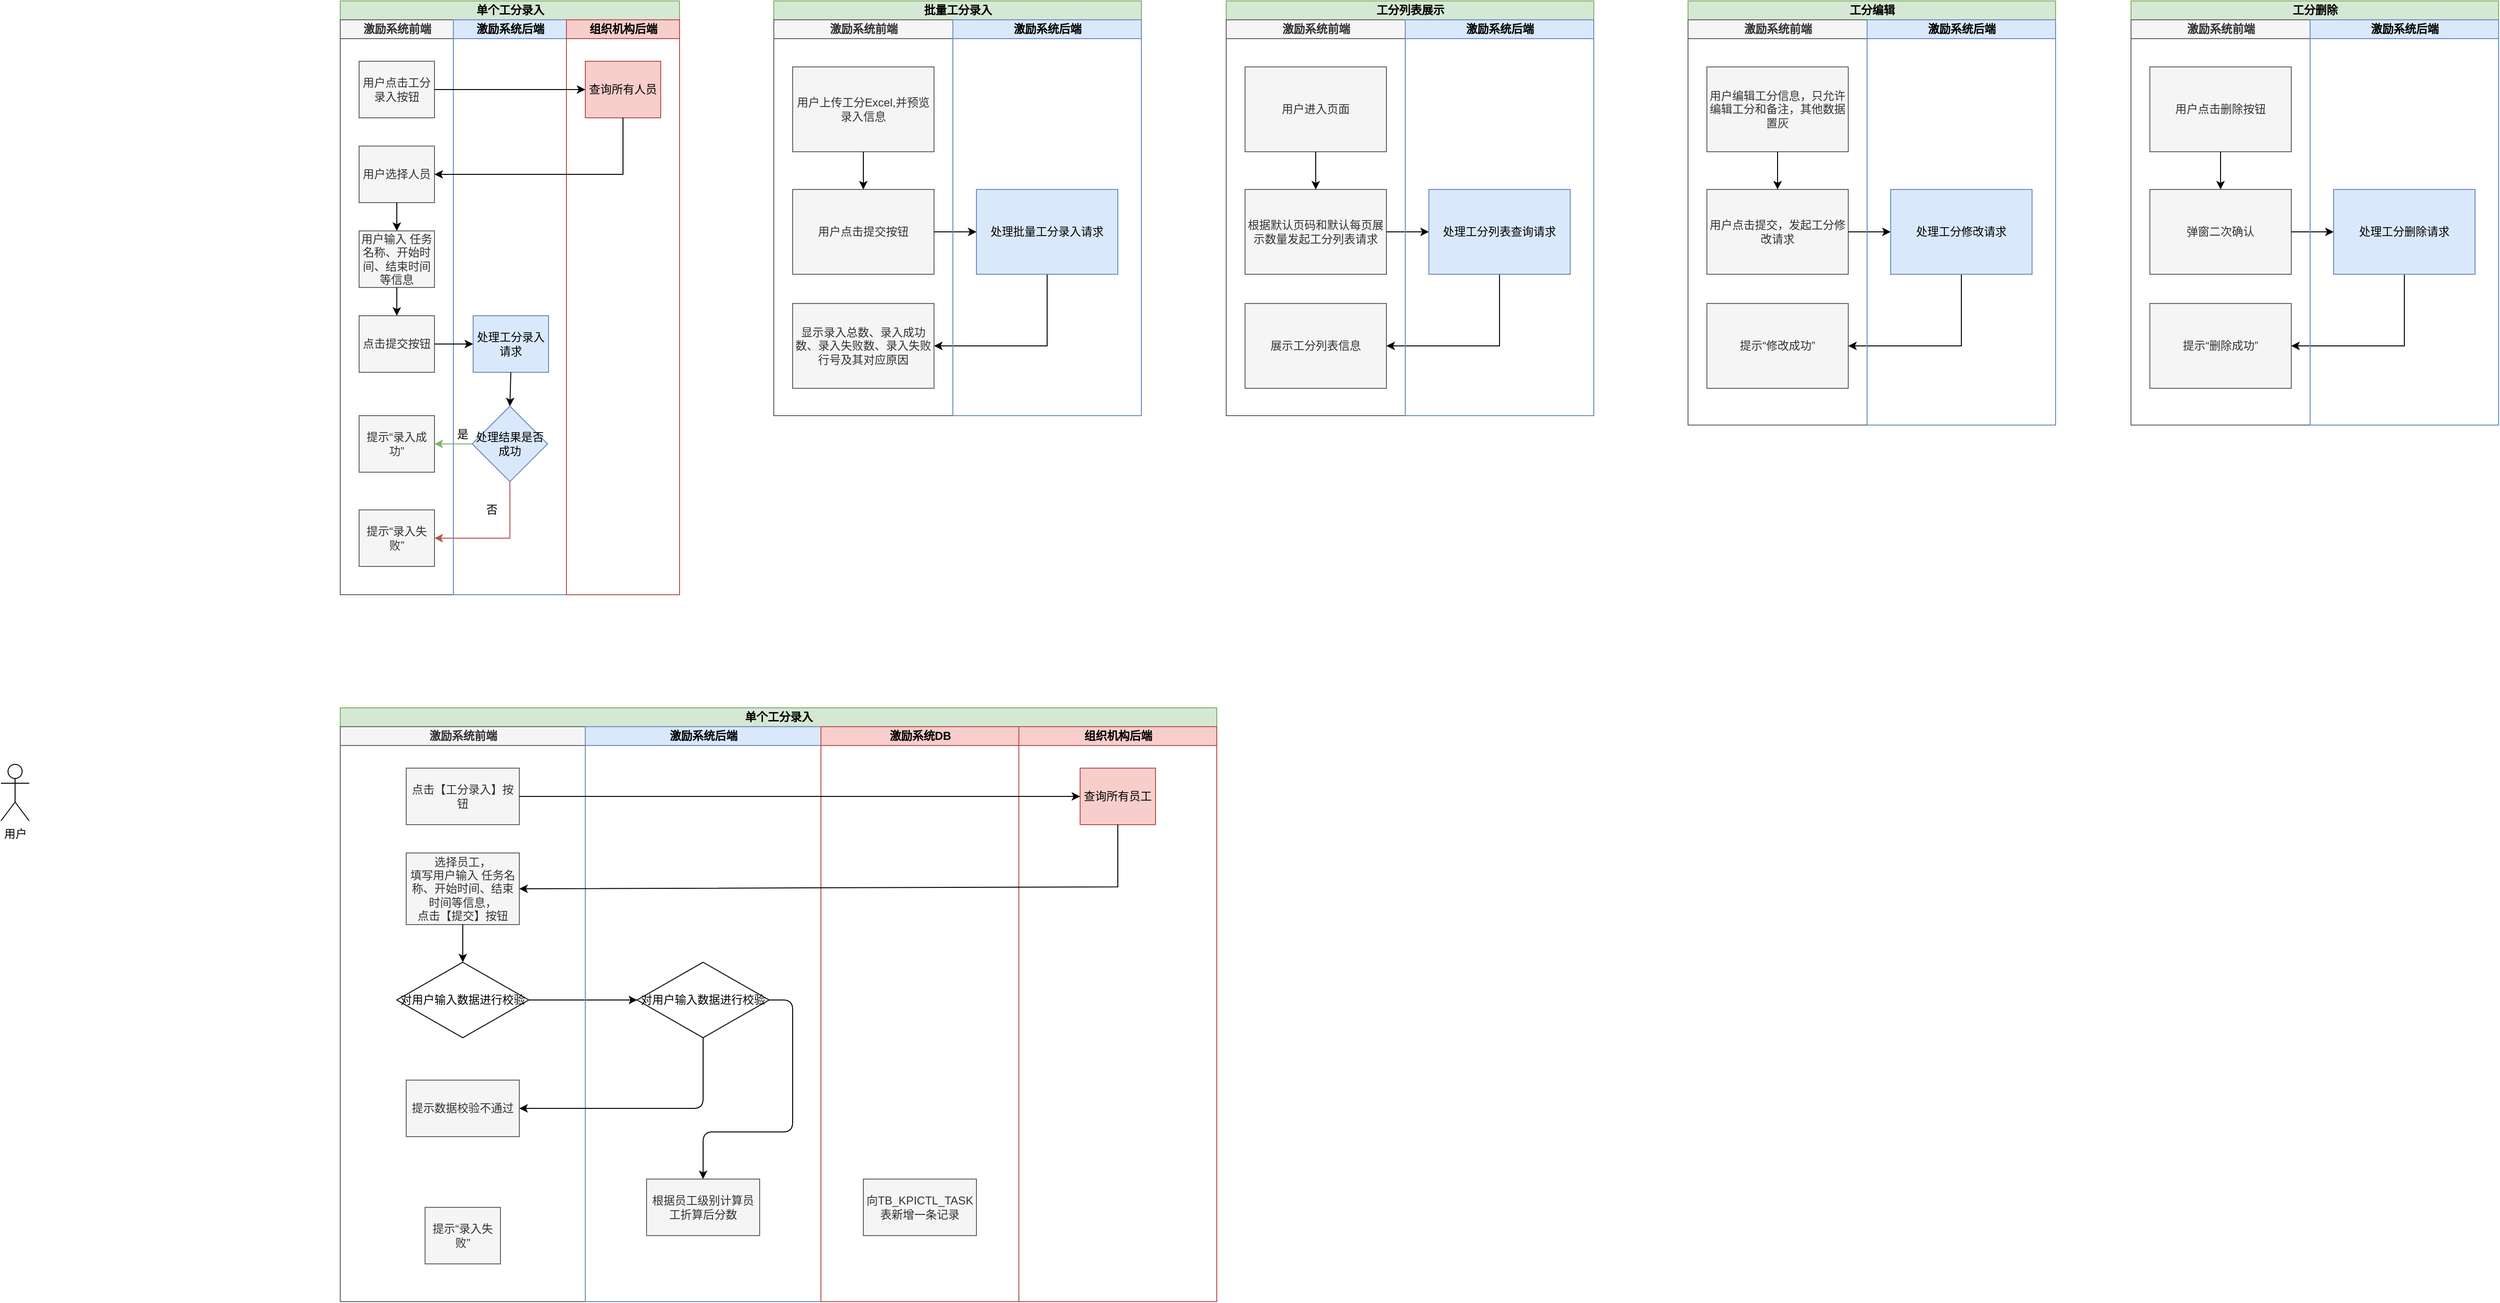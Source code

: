 <mxfile version="14.4.2" type="github">
  <diagram id="prtHgNgQTEPvFCAcTncT" name="Page-1">
    <mxGraphModel dx="2249" dy="1965" grid="1" gridSize="10" guides="1" tooltips="1" connect="1" arrows="1" fold="1" page="1" pageScale="1" pageWidth="827" pageHeight="1169" math="0" shadow="0">
      <root>
        <mxCell id="0" />
        <mxCell id="1" parent="0" />
        <mxCell id="nZk0RS3VTi37WjkvXvWl-15" value="单个工分录入" style="swimlane;html=1;childLayout=stackLayout;resizeParent=1;resizeParentMax=0;startSize=20;fillColor=#d5e8d4;strokeColor=#82b366;" parent="1" vertex="1">
          <mxGeometry x="220" y="-560" width="360" height="630" as="geometry" />
        </mxCell>
        <mxCell id="nZk0RS3VTi37WjkvXvWl-16" value="激励系统前端" style="swimlane;html=1;startSize=20;fillColor=#f5f5f5;strokeColor=#666666;fontColor=#333333;" parent="nZk0RS3VTi37WjkvXvWl-15" vertex="1">
          <mxGeometry y="20" width="120" height="610" as="geometry" />
        </mxCell>
        <mxCell id="nZk0RS3VTi37WjkvXvWl-20" value="用户点击工分录入按钮" style="rounded=0;whiteSpace=wrap;html=1;fontFamily=Helvetica;fontSize=12;fontColor=#333333;align=center;fillColor=#f5f5f5;strokeColor=#666666;" parent="nZk0RS3VTi37WjkvXvWl-16" vertex="1">
          <mxGeometry x="20" y="44" width="80" height="60" as="geometry" />
        </mxCell>
        <mxCell id="nZk0RS3VTi37WjkvXvWl-26" value="用户选择人员" style="rounded=0;whiteSpace=wrap;html=1;fontFamily=Helvetica;fontSize=12;fontColor=#333333;align=center;fillColor=#f5f5f5;strokeColor=#666666;" parent="nZk0RS3VTi37WjkvXvWl-16" vertex="1">
          <mxGeometry x="20" y="134" width="80" height="60" as="geometry" />
        </mxCell>
        <mxCell id="nZk0RS3VTi37WjkvXvWl-27" value="用户输入 任务名称、开始时间、结束时间等信息" style="rounded=0;whiteSpace=wrap;html=1;fontFamily=Helvetica;fontSize=12;fontColor=#333333;align=center;fillColor=#f5f5f5;strokeColor=#666666;" parent="nZk0RS3VTi37WjkvXvWl-16" vertex="1">
          <mxGeometry x="20" y="224" width="80" height="60" as="geometry" />
        </mxCell>
        <mxCell id="nZk0RS3VTi37WjkvXvWl-28" value="" style="endArrow=classic;html=1;entryX=0.5;entryY=0;entryDx=0;entryDy=0;exitX=0.5;exitY=1;exitDx=0;exitDy=0;" parent="nZk0RS3VTi37WjkvXvWl-16" source="nZk0RS3VTi37WjkvXvWl-26" target="nZk0RS3VTi37WjkvXvWl-27" edge="1">
          <mxGeometry width="50" height="50" relative="1" as="geometry">
            <mxPoint x="326" y="184" as="sourcePoint" />
            <mxPoint x="366" y="134" as="targetPoint" />
          </mxGeometry>
        </mxCell>
        <mxCell id="nZk0RS3VTi37WjkvXvWl-30" value="点击提交按钮" style="rounded=0;whiteSpace=wrap;html=1;fontFamily=Helvetica;fontSize=12;fontColor=#333333;align=center;fillColor=#f5f5f5;strokeColor=#666666;" parent="nZk0RS3VTi37WjkvXvWl-16" vertex="1">
          <mxGeometry x="20" y="314" width="80" height="60" as="geometry" />
        </mxCell>
        <mxCell id="nZk0RS3VTi37WjkvXvWl-31" value="" style="endArrow=classic;html=1;entryX=0.5;entryY=0;entryDx=0;entryDy=0;exitX=0.5;exitY=1;exitDx=0;exitDy=0;" parent="nZk0RS3VTi37WjkvXvWl-16" source="nZk0RS3VTi37WjkvXvWl-27" target="nZk0RS3VTi37WjkvXvWl-30" edge="1">
          <mxGeometry width="50" height="50" relative="1" as="geometry">
            <mxPoint x="60" y="290" as="sourcePoint" />
            <mxPoint x="84" y="210" as="targetPoint" />
          </mxGeometry>
        </mxCell>
        <mxCell id="nZk0RS3VTi37WjkvXvWl-43" value="提示“录入成功”" style="rounded=0;whiteSpace=wrap;html=1;fontFamily=Helvetica;fontSize=12;fontColor=#333333;align=center;fillColor=#f5f5f5;strokeColor=#666666;" parent="nZk0RS3VTi37WjkvXvWl-16" vertex="1">
          <mxGeometry x="20" y="420" width="80" height="60" as="geometry" />
        </mxCell>
        <mxCell id="nZk0RS3VTi37WjkvXvWl-44" value="提示“录入失败”" style="rounded=0;whiteSpace=wrap;html=1;fontFamily=Helvetica;fontSize=12;fontColor=#333333;align=center;fillColor=#f5f5f5;strokeColor=#666666;" parent="nZk0RS3VTi37WjkvXvWl-16" vertex="1">
          <mxGeometry x="20" y="520" width="80" height="60" as="geometry" />
        </mxCell>
        <mxCell id="nZk0RS3VTi37WjkvXvWl-17" value="激励系统后端" style="swimlane;html=1;startSize=20;fillColor=#dae8fc;strokeColor=#6c8ebf;" parent="nZk0RS3VTi37WjkvXvWl-15" vertex="1">
          <mxGeometry x="120" y="20" width="120" height="610" as="geometry" />
        </mxCell>
        <mxCell id="nZk0RS3VTi37WjkvXvWl-39" value="处理工分录入请求" style="rounded=0;whiteSpace=wrap;html=1;fontFamily=Helvetica;fontSize=12;align=center;fillColor=#dae8fc;strokeColor=#6c8ebf;" parent="nZk0RS3VTi37WjkvXvWl-17" vertex="1">
          <mxGeometry x="21" y="314" width="80" height="60" as="geometry" />
        </mxCell>
        <mxCell id="nZk0RS3VTi37WjkvXvWl-40" value="处理结果是否成功" style="rhombus;whiteSpace=wrap;html=1;fillColor=#dae8fc;strokeColor=#6c8ebf;" parent="nZk0RS3VTi37WjkvXvWl-17" vertex="1">
          <mxGeometry x="20" y="410" width="80" height="80" as="geometry" />
        </mxCell>
        <mxCell id="nZk0RS3VTi37WjkvXvWl-41" value="" style="endArrow=classic;html=1;exitX=0.5;exitY=1;exitDx=0;exitDy=0;entryX=0.5;entryY=0;entryDx=0;entryDy=0;" parent="nZk0RS3VTi37WjkvXvWl-17" source="nZk0RS3VTi37WjkvXvWl-39" target="nZk0RS3VTi37WjkvXvWl-40" edge="1">
          <mxGeometry width="50" height="50" relative="1" as="geometry">
            <mxPoint x="220" y="310" as="sourcePoint" />
            <mxPoint x="50" y="400" as="targetPoint" />
          </mxGeometry>
        </mxCell>
        <mxCell id="nZk0RS3VTi37WjkvXvWl-47" value="否" style="text;html=1;strokeColor=none;fillColor=none;align=center;verticalAlign=middle;whiteSpace=wrap;rounded=0;" parent="nZk0RS3VTi37WjkvXvWl-17" vertex="1">
          <mxGeometry x="21" y="510" width="40" height="20" as="geometry" />
        </mxCell>
        <mxCell id="nZk0RS3VTi37WjkvXvWl-48" value="是" style="text;html=1;strokeColor=none;fillColor=none;align=center;verticalAlign=middle;whiteSpace=wrap;rounded=0;" parent="nZk0RS3VTi37WjkvXvWl-17" vertex="1">
          <mxGeometry x="-10" y="430" width="40" height="20" as="geometry" />
        </mxCell>
        <mxCell id="nZk0RS3VTi37WjkvXvWl-18" value="组织机构后端" style="swimlane;html=1;startSize=20;fillColor=#f8cecc;strokeColor=#b85450;" parent="nZk0RS3VTi37WjkvXvWl-15" vertex="1">
          <mxGeometry x="240" y="20" width="120" height="610" as="geometry" />
        </mxCell>
        <mxCell id="nZk0RS3VTi37WjkvXvWl-21" value="查询所有人员" style="rounded=0;whiteSpace=wrap;html=1;fontFamily=Helvetica;fontSize=12;align=center;fillColor=#f8cecc;strokeColor=#b85450;" parent="nZk0RS3VTi37WjkvXvWl-18" vertex="1">
          <mxGeometry x="20" y="44" width="80" height="60" as="geometry" />
        </mxCell>
        <mxCell id="nZk0RS3VTi37WjkvXvWl-22" value="" style="endArrow=classic;html=1;entryX=0;entryY=0.5;entryDx=0;entryDy=0;" parent="nZk0RS3VTi37WjkvXvWl-15" source="nZk0RS3VTi37WjkvXvWl-20" target="nZk0RS3VTi37WjkvXvWl-21" edge="1">
          <mxGeometry width="50" height="50" relative="1" as="geometry">
            <mxPoint x="326" y="24" as="sourcePoint" />
            <mxPoint x="376" y="-26" as="targetPoint" />
          </mxGeometry>
        </mxCell>
        <mxCell id="nZk0RS3VTi37WjkvXvWl-23" value="" style="endArrow=classic;html=1;exitX=0.5;exitY=1;exitDx=0;exitDy=0;entryX=1;entryY=0.5;entryDx=0;entryDy=0;rounded=0;" parent="nZk0RS3VTi37WjkvXvWl-15" source="nZk0RS3VTi37WjkvXvWl-21" target="nZk0RS3VTi37WjkvXvWl-26" edge="1">
          <mxGeometry width="50" height="50" relative="1" as="geometry">
            <mxPoint x="326" y="224" as="sourcePoint" />
            <mxPoint x="106" y="184" as="targetPoint" />
            <Array as="points">
              <mxPoint x="300" y="184" />
            </Array>
          </mxGeometry>
        </mxCell>
        <mxCell id="nZk0RS3VTi37WjkvXvWl-45" value="" style="endArrow=classic;html=1;entryX=1;entryY=0.5;entryDx=0;entryDy=0;exitX=0;exitY=0.5;exitDx=0;exitDy=0;fillColor=#d5e8d4;strokeColor=#82b366;" parent="nZk0RS3VTi37WjkvXvWl-15" source="nZk0RS3VTi37WjkvXvWl-40" target="nZk0RS3VTi37WjkvXvWl-43" edge="1">
          <mxGeometry width="50" height="50" relative="1" as="geometry">
            <mxPoint x="340" y="540" as="sourcePoint" />
            <mxPoint x="390" y="490" as="targetPoint" />
          </mxGeometry>
        </mxCell>
        <mxCell id="nZk0RS3VTi37WjkvXvWl-46" value="" style="endArrow=classic;html=1;entryX=1;entryY=0.5;entryDx=0;entryDy=0;exitX=0.5;exitY=1;exitDx=0;exitDy=0;rounded=0;fillColor=#f8cecc;strokeColor=#b85450;" parent="nZk0RS3VTi37WjkvXvWl-15" source="nZk0RS3VTi37WjkvXvWl-40" target="nZk0RS3VTi37WjkvXvWl-44" edge="1">
          <mxGeometry width="50" height="50" relative="1" as="geometry">
            <mxPoint x="340" y="540" as="sourcePoint" />
            <mxPoint x="390" y="490" as="targetPoint" />
            <Array as="points">
              <mxPoint x="180" y="570" />
            </Array>
          </mxGeometry>
        </mxCell>
        <mxCell id="nZk0RS3VTi37WjkvXvWl-49" value="" style="endArrow=classic;html=1;entryX=0;entryY=0.5;entryDx=0;entryDy=0;exitX=1;exitY=0.5;exitDx=0;exitDy=0;" parent="nZk0RS3VTi37WjkvXvWl-15" source="nZk0RS3VTi37WjkvXvWl-30" target="nZk0RS3VTi37WjkvXvWl-39" edge="1">
          <mxGeometry width="50" height="50" relative="1" as="geometry">
            <mxPoint x="340" y="240" as="sourcePoint" />
            <mxPoint x="390" y="190" as="targetPoint" />
          </mxGeometry>
        </mxCell>
        <mxCell id="nZk0RS3VTi37WjkvXvWl-73" value="批量工分录入" style="swimlane;html=1;childLayout=stackLayout;resizeParent=1;resizeParentMax=0;startSize=20;fillColor=#d5e8d4;strokeColor=#82b366;" parent="1" vertex="1">
          <mxGeometry x="680" y="-560" width="390" height="440" as="geometry" />
        </mxCell>
        <mxCell id="nZk0RS3VTi37WjkvXvWl-74" value="激励系统前端" style="swimlane;html=1;startSize=20;fillColor=#f5f5f5;strokeColor=#666666;fontColor=#333333;" parent="nZk0RS3VTi37WjkvXvWl-73" vertex="1">
          <mxGeometry y="20" width="190" height="420" as="geometry" />
        </mxCell>
        <mxCell id="nZk0RS3VTi37WjkvXvWl-81" value="显示录入总数、录入成功数、录入失败数、录入失败行号及其对应原因" style="rounded=0;whiteSpace=wrap;html=1;fontFamily=Helvetica;fontSize=12;fontColor=#333333;align=center;fillColor=#f5f5f5;strokeColor=#666666;" parent="nZk0RS3VTi37WjkvXvWl-74" vertex="1">
          <mxGeometry x="20" y="301" width="150" height="90" as="geometry" />
        </mxCell>
        <mxCell id="nZk0RS3VTi37WjkvXvWl-97" value="用户点击提交按钮" style="rounded=0;whiteSpace=wrap;html=1;fontFamily=Helvetica;fontSize=12;fontColor=#333333;align=center;fillColor=#f5f5f5;strokeColor=#666666;" parent="nZk0RS3VTi37WjkvXvWl-74" vertex="1">
          <mxGeometry x="20" y="180" width="150" height="90" as="geometry" />
        </mxCell>
        <mxCell id="nZk0RS3VTi37WjkvXvWl-99" value="用户上传工分Excel,并预览录入信息" style="rounded=0;whiteSpace=wrap;html=1;fontFamily=Helvetica;fontSize=12;fontColor=#333333;align=center;fillColor=#f5f5f5;strokeColor=#666666;" parent="nZk0RS3VTi37WjkvXvWl-74" vertex="1">
          <mxGeometry x="20" y="50" width="150" height="90" as="geometry" />
        </mxCell>
        <mxCell id="nZk0RS3VTi37WjkvXvWl-100" value="" style="endArrow=classic;html=1;entryX=0.5;entryY=0;entryDx=0;entryDy=0;exitX=0.5;exitY=1;exitDx=0;exitDy=0;" parent="nZk0RS3VTi37WjkvXvWl-74" source="nZk0RS3VTi37WjkvXvWl-99" target="nZk0RS3VTi37WjkvXvWl-97" edge="1">
          <mxGeometry width="50" height="50" relative="1" as="geometry">
            <mxPoint x="-350" y="120" as="sourcePoint" />
            <mxPoint x="-300" y="70" as="targetPoint" />
          </mxGeometry>
        </mxCell>
        <mxCell id="nZk0RS3VTi37WjkvXvWl-86" value="" style="endArrow=classic;html=1;exitX=0.5;exitY=1;exitDx=0;exitDy=0;entryX=1;entryY=0.5;entryDx=0;entryDy=0;rounded=0;" parent="nZk0RS3VTi37WjkvXvWl-73" source="nZk0RS3VTi37WjkvXvWl-98" target="nZk0RS3VTi37WjkvXvWl-81" edge="1">
          <mxGeometry width="50" height="50" relative="1" as="geometry">
            <mxPoint x="280" y="275" as="sourcePoint" />
            <mxPoint x="180" y="581" as="targetPoint" />
            <Array as="points">
              <mxPoint x="290" y="366" />
            </Array>
          </mxGeometry>
        </mxCell>
        <mxCell id="nZk0RS3VTi37WjkvXvWl-91" value="" style="endArrow=classic;html=1;entryX=0;entryY=0.5;entryDx=0;entryDy=0;" parent="nZk0RS3VTi37WjkvXvWl-73" target="nZk0RS3VTi37WjkvXvWl-98" edge="1">
          <mxGeometry width="50" height="50" relative="1" as="geometry">
            <mxPoint x="170" y="245" as="sourcePoint" />
            <mxPoint x="210" y="245" as="targetPoint" />
          </mxGeometry>
        </mxCell>
        <mxCell id="nZk0RS3VTi37WjkvXvWl-83" value="激励系统后端" style="swimlane;html=1;startSize=20;fillColor=#dae8fc;strokeColor=#6c8ebf;" parent="nZk0RS3VTi37WjkvXvWl-73" vertex="1">
          <mxGeometry x="190" y="20" width="200" height="420" as="geometry" />
        </mxCell>
        <mxCell id="nZk0RS3VTi37WjkvXvWl-98" value="处理批量工分录入请求" style="rounded=0;whiteSpace=wrap;html=1;fontFamily=Helvetica;fontSize=12;align=center;fillColor=#dae8fc;strokeColor=#6c8ebf;" parent="nZk0RS3VTi37WjkvXvWl-83" vertex="1">
          <mxGeometry x="25" y="180" width="150" height="90" as="geometry" />
        </mxCell>
        <mxCell id="nZk0RS3VTi37WjkvXvWl-111" value="工分列表展示" style="swimlane;html=1;childLayout=stackLayout;resizeParent=1;resizeParentMax=0;startSize=20;fillColor=#d5e8d4;strokeColor=#82b366;" parent="1" vertex="1">
          <mxGeometry x="1160" y="-560" width="390" height="440" as="geometry" />
        </mxCell>
        <mxCell id="nZk0RS3VTi37WjkvXvWl-112" value="激励系统前端" style="swimlane;html=1;startSize=20;fillColor=#f5f5f5;strokeColor=#666666;fontColor=#333333;" parent="nZk0RS3VTi37WjkvXvWl-111" vertex="1">
          <mxGeometry y="20" width="190" height="420" as="geometry" />
        </mxCell>
        <mxCell id="nZk0RS3VTi37WjkvXvWl-113" value="展示工分列表信息" style="rounded=0;whiteSpace=wrap;html=1;fontFamily=Helvetica;fontSize=12;fontColor=#333333;align=center;fillColor=#f5f5f5;strokeColor=#666666;" parent="nZk0RS3VTi37WjkvXvWl-112" vertex="1">
          <mxGeometry x="20" y="301" width="150" height="90" as="geometry" />
        </mxCell>
        <mxCell id="nZk0RS3VTi37WjkvXvWl-114" value="根据默认页码和默认每页展示数量发起工分列表请求" style="rounded=0;whiteSpace=wrap;html=1;fontFamily=Helvetica;fontSize=12;fontColor=#333333;align=center;fillColor=#f5f5f5;strokeColor=#666666;" parent="nZk0RS3VTi37WjkvXvWl-112" vertex="1">
          <mxGeometry x="20" y="180" width="150" height="90" as="geometry" />
        </mxCell>
        <mxCell id="nZk0RS3VTi37WjkvXvWl-115" value="用户进入页面" style="rounded=0;whiteSpace=wrap;html=1;fontFamily=Helvetica;fontSize=12;fontColor=#333333;align=center;fillColor=#f5f5f5;strokeColor=#666666;" parent="nZk0RS3VTi37WjkvXvWl-112" vertex="1">
          <mxGeometry x="20" y="50" width="150" height="90" as="geometry" />
        </mxCell>
        <mxCell id="nZk0RS3VTi37WjkvXvWl-116" value="" style="endArrow=classic;html=1;entryX=0.5;entryY=0;entryDx=0;entryDy=0;exitX=0.5;exitY=1;exitDx=0;exitDy=0;" parent="nZk0RS3VTi37WjkvXvWl-112" source="nZk0RS3VTi37WjkvXvWl-115" target="nZk0RS3VTi37WjkvXvWl-114" edge="1">
          <mxGeometry width="50" height="50" relative="1" as="geometry">
            <mxPoint x="-350" y="120" as="sourcePoint" />
            <mxPoint x="-300" y="70" as="targetPoint" />
          </mxGeometry>
        </mxCell>
        <mxCell id="nZk0RS3VTi37WjkvXvWl-117" value="" style="endArrow=classic;html=1;exitX=0.5;exitY=1;exitDx=0;exitDy=0;entryX=1;entryY=0.5;entryDx=0;entryDy=0;rounded=0;" parent="nZk0RS3VTi37WjkvXvWl-111" source="nZk0RS3VTi37WjkvXvWl-120" target="nZk0RS3VTi37WjkvXvWl-113" edge="1">
          <mxGeometry width="50" height="50" relative="1" as="geometry">
            <mxPoint x="280" y="275" as="sourcePoint" />
            <mxPoint x="180" y="581" as="targetPoint" />
            <Array as="points">
              <mxPoint x="290" y="366" />
            </Array>
          </mxGeometry>
        </mxCell>
        <mxCell id="nZk0RS3VTi37WjkvXvWl-118" value="" style="endArrow=classic;html=1;entryX=0;entryY=0.5;entryDx=0;entryDy=0;" parent="nZk0RS3VTi37WjkvXvWl-111" target="nZk0RS3VTi37WjkvXvWl-120" edge="1">
          <mxGeometry width="50" height="50" relative="1" as="geometry">
            <mxPoint x="170" y="245" as="sourcePoint" />
            <mxPoint x="210" y="245" as="targetPoint" />
          </mxGeometry>
        </mxCell>
        <mxCell id="nZk0RS3VTi37WjkvXvWl-119" value="激励系统后端" style="swimlane;html=1;startSize=20;fillColor=#dae8fc;strokeColor=#6c8ebf;" parent="nZk0RS3VTi37WjkvXvWl-111" vertex="1">
          <mxGeometry x="190" y="20" width="200" height="420" as="geometry" />
        </mxCell>
        <mxCell id="nZk0RS3VTi37WjkvXvWl-120" value="处理工分列表查询请求" style="rounded=0;whiteSpace=wrap;html=1;fontFamily=Helvetica;fontSize=12;align=center;fillColor=#dae8fc;strokeColor=#6c8ebf;" parent="nZk0RS3VTi37WjkvXvWl-119" vertex="1">
          <mxGeometry x="25" y="180" width="150" height="90" as="geometry" />
        </mxCell>
        <mxCell id="nZk0RS3VTi37WjkvXvWl-136" value="工分编辑" style="swimlane;html=1;childLayout=stackLayout;resizeParent=1;resizeParentMax=0;startSize=20;fillColor=#d5e8d4;strokeColor=#82b366;" parent="1" vertex="1">
          <mxGeometry x="1650" y="-560" width="390" height="450" as="geometry" />
        </mxCell>
        <mxCell id="nZk0RS3VTi37WjkvXvWl-137" value="激励系统前端" style="swimlane;html=1;startSize=20;fillColor=#f5f5f5;strokeColor=#666666;fontColor=#333333;" parent="nZk0RS3VTi37WjkvXvWl-136" vertex="1">
          <mxGeometry y="20" width="190" height="430" as="geometry" />
        </mxCell>
        <mxCell id="nZk0RS3VTi37WjkvXvWl-138" value="提示“修改成功”" style="rounded=0;whiteSpace=wrap;html=1;fontFamily=Helvetica;fontSize=12;fontColor=#333333;align=center;fillColor=#f5f5f5;strokeColor=#666666;" parent="nZk0RS3VTi37WjkvXvWl-137" vertex="1">
          <mxGeometry x="20" y="301" width="150" height="90" as="geometry" />
        </mxCell>
        <mxCell id="nZk0RS3VTi37WjkvXvWl-139" value="用户点击提交，发起工分修改请求" style="rounded=0;whiteSpace=wrap;html=1;fontFamily=Helvetica;fontSize=12;fontColor=#333333;align=center;fillColor=#f5f5f5;strokeColor=#666666;" parent="nZk0RS3VTi37WjkvXvWl-137" vertex="1">
          <mxGeometry x="20" y="180" width="150" height="90" as="geometry" />
        </mxCell>
        <mxCell id="nZk0RS3VTi37WjkvXvWl-140" value="用户编辑工分信息，只允许编辑工分和备注，其他数据置灰" style="rounded=0;whiteSpace=wrap;html=1;fontFamily=Helvetica;fontSize=12;fontColor=#333333;align=center;fillColor=#f5f5f5;strokeColor=#666666;" parent="nZk0RS3VTi37WjkvXvWl-137" vertex="1">
          <mxGeometry x="20" y="50" width="150" height="90" as="geometry" />
        </mxCell>
        <mxCell id="nZk0RS3VTi37WjkvXvWl-141" value="" style="endArrow=classic;html=1;entryX=0.5;entryY=0;entryDx=0;entryDy=0;exitX=0.5;exitY=1;exitDx=0;exitDy=0;" parent="nZk0RS3VTi37WjkvXvWl-137" source="nZk0RS3VTi37WjkvXvWl-140" target="nZk0RS3VTi37WjkvXvWl-139" edge="1">
          <mxGeometry width="50" height="50" relative="1" as="geometry">
            <mxPoint x="-350" y="120" as="sourcePoint" />
            <mxPoint x="-300" y="70" as="targetPoint" />
          </mxGeometry>
        </mxCell>
        <mxCell id="nZk0RS3VTi37WjkvXvWl-142" value="" style="endArrow=classic;html=1;exitX=0.5;exitY=1;exitDx=0;exitDy=0;entryX=1;entryY=0.5;entryDx=0;entryDy=0;rounded=0;" parent="nZk0RS3VTi37WjkvXvWl-136" source="nZk0RS3VTi37WjkvXvWl-145" target="nZk0RS3VTi37WjkvXvWl-138" edge="1">
          <mxGeometry width="50" height="50" relative="1" as="geometry">
            <mxPoint x="280" y="275" as="sourcePoint" />
            <mxPoint x="180" y="581" as="targetPoint" />
            <Array as="points">
              <mxPoint x="290" y="366" />
            </Array>
          </mxGeometry>
        </mxCell>
        <mxCell id="nZk0RS3VTi37WjkvXvWl-143" value="" style="endArrow=classic;html=1;entryX=0;entryY=0.5;entryDx=0;entryDy=0;" parent="nZk0RS3VTi37WjkvXvWl-136" target="nZk0RS3VTi37WjkvXvWl-145" edge="1">
          <mxGeometry width="50" height="50" relative="1" as="geometry">
            <mxPoint x="170" y="245" as="sourcePoint" />
            <mxPoint x="210" y="245" as="targetPoint" />
          </mxGeometry>
        </mxCell>
        <mxCell id="nZk0RS3VTi37WjkvXvWl-144" value="激励系统后端" style="swimlane;html=1;startSize=20;fillColor=#dae8fc;strokeColor=#6c8ebf;" parent="nZk0RS3VTi37WjkvXvWl-136" vertex="1">
          <mxGeometry x="190" y="20" width="200" height="430" as="geometry" />
        </mxCell>
        <mxCell id="nZk0RS3VTi37WjkvXvWl-145" value="处理工分修改请求" style="rounded=0;whiteSpace=wrap;html=1;fontFamily=Helvetica;fontSize=12;align=center;fillColor=#dae8fc;strokeColor=#6c8ebf;" parent="nZk0RS3VTi37WjkvXvWl-144" vertex="1">
          <mxGeometry x="25" y="180" width="150" height="90" as="geometry" />
        </mxCell>
        <mxCell id="nZk0RS3VTi37WjkvXvWl-146" value="工分删除" style="swimlane;html=1;childLayout=stackLayout;resizeParent=1;resizeParentMax=0;startSize=20;fillColor=#d5e8d4;strokeColor=#82b366;" parent="1" vertex="1">
          <mxGeometry x="2120" y="-560" width="390" height="450" as="geometry" />
        </mxCell>
        <mxCell id="nZk0RS3VTi37WjkvXvWl-147" value="激励系统前端" style="swimlane;html=1;startSize=20;fillColor=#f5f5f5;strokeColor=#666666;fontColor=#333333;" parent="nZk0RS3VTi37WjkvXvWl-146" vertex="1">
          <mxGeometry y="20" width="190" height="430" as="geometry" />
        </mxCell>
        <mxCell id="nZk0RS3VTi37WjkvXvWl-148" value="提示“删除成功”" style="rounded=0;whiteSpace=wrap;html=1;fontFamily=Helvetica;fontSize=12;fontColor=#333333;align=center;fillColor=#f5f5f5;strokeColor=#666666;" parent="nZk0RS3VTi37WjkvXvWl-147" vertex="1">
          <mxGeometry x="20" y="301" width="150" height="90" as="geometry" />
        </mxCell>
        <mxCell id="nZk0RS3VTi37WjkvXvWl-149" value="弹窗二次确认" style="rounded=0;whiteSpace=wrap;html=1;fontFamily=Helvetica;fontSize=12;fontColor=#333333;align=center;fillColor=#f5f5f5;strokeColor=#666666;" parent="nZk0RS3VTi37WjkvXvWl-147" vertex="1">
          <mxGeometry x="20" y="180" width="150" height="90" as="geometry" />
        </mxCell>
        <mxCell id="nZk0RS3VTi37WjkvXvWl-150" value="用户点击删除按钮" style="rounded=0;whiteSpace=wrap;html=1;fontFamily=Helvetica;fontSize=12;fontColor=#333333;align=center;fillColor=#f5f5f5;strokeColor=#666666;" parent="nZk0RS3VTi37WjkvXvWl-147" vertex="1">
          <mxGeometry x="20" y="50" width="150" height="90" as="geometry" />
        </mxCell>
        <mxCell id="nZk0RS3VTi37WjkvXvWl-151" value="" style="endArrow=classic;html=1;entryX=0.5;entryY=0;entryDx=0;entryDy=0;exitX=0.5;exitY=1;exitDx=0;exitDy=0;" parent="nZk0RS3VTi37WjkvXvWl-147" source="nZk0RS3VTi37WjkvXvWl-150" target="nZk0RS3VTi37WjkvXvWl-149" edge="1">
          <mxGeometry width="50" height="50" relative="1" as="geometry">
            <mxPoint x="-350" y="120" as="sourcePoint" />
            <mxPoint x="-300" y="70" as="targetPoint" />
          </mxGeometry>
        </mxCell>
        <mxCell id="nZk0RS3VTi37WjkvXvWl-152" value="" style="endArrow=classic;html=1;exitX=0.5;exitY=1;exitDx=0;exitDy=0;entryX=1;entryY=0.5;entryDx=0;entryDy=0;rounded=0;" parent="nZk0RS3VTi37WjkvXvWl-146" source="nZk0RS3VTi37WjkvXvWl-155" target="nZk0RS3VTi37WjkvXvWl-148" edge="1">
          <mxGeometry width="50" height="50" relative="1" as="geometry">
            <mxPoint x="280" y="275" as="sourcePoint" />
            <mxPoint x="180" y="581" as="targetPoint" />
            <Array as="points">
              <mxPoint x="290" y="366" />
            </Array>
          </mxGeometry>
        </mxCell>
        <mxCell id="nZk0RS3VTi37WjkvXvWl-153" value="" style="endArrow=classic;html=1;entryX=0;entryY=0.5;entryDx=0;entryDy=0;" parent="nZk0RS3VTi37WjkvXvWl-146" target="nZk0RS3VTi37WjkvXvWl-155" edge="1">
          <mxGeometry width="50" height="50" relative="1" as="geometry">
            <mxPoint x="170" y="245" as="sourcePoint" />
            <mxPoint x="210" y="245" as="targetPoint" />
          </mxGeometry>
        </mxCell>
        <mxCell id="nZk0RS3VTi37WjkvXvWl-154" value="激励系统后端" style="swimlane;html=1;startSize=20;fillColor=#dae8fc;strokeColor=#6c8ebf;" parent="nZk0RS3VTi37WjkvXvWl-146" vertex="1">
          <mxGeometry x="190" y="20" width="200" height="430" as="geometry" />
        </mxCell>
        <mxCell id="nZk0RS3VTi37WjkvXvWl-155" value="处理工分删除请求" style="rounded=0;whiteSpace=wrap;html=1;fontFamily=Helvetica;fontSize=12;align=center;fillColor=#dae8fc;strokeColor=#6c8ebf;" parent="nZk0RS3VTi37WjkvXvWl-154" vertex="1">
          <mxGeometry x="25" y="180" width="150" height="90" as="geometry" />
        </mxCell>
        <mxCell id="0NntgrHoQrxKfrzZQnRG-1" value="单个工分录入" style="swimlane;html=1;childLayout=stackLayout;resizeParent=1;resizeParentMax=0;startSize=20;fillColor=#d5e8d4;strokeColor=#82b366;" vertex="1" parent="1">
          <mxGeometry x="220" y="190" width="930" height="630" as="geometry" />
        </mxCell>
        <mxCell id="0NntgrHoQrxKfrzZQnRG-23" value="" style="endArrow=classic;html=1;exitX=1;exitY=0.5;exitDx=0;exitDy=0;entryX=0;entryY=0.5;entryDx=0;entryDy=0;" edge="1" parent="0NntgrHoQrxKfrzZQnRG-1" source="0NntgrHoQrxKfrzZQnRG-26" target="0NntgrHoQrxKfrzZQnRG-49">
          <mxGeometry width="50" height="50" relative="1" as="geometry">
            <mxPoint x="140" y="364" as="sourcePoint" />
            <mxPoint x="270" y="310" as="targetPoint" />
          </mxGeometry>
        </mxCell>
        <mxCell id="0NntgrHoQrxKfrzZQnRG-2" value="激励系统前端" style="swimlane;html=1;startSize=20;fillColor=#f5f5f5;strokeColor=#666666;fontColor=#333333;" vertex="1" parent="0NntgrHoQrxKfrzZQnRG-1">
          <mxGeometry y="20" width="260" height="610" as="geometry" />
        </mxCell>
        <mxCell id="0NntgrHoQrxKfrzZQnRG-3" value="点击【工分录入】按钮" style="rounded=0;whiteSpace=wrap;html=1;fontFamily=Helvetica;fontSize=12;fontColor=#333333;align=center;fillColor=#f5f5f5;strokeColor=#666666;" vertex="1" parent="0NntgrHoQrxKfrzZQnRG-2">
          <mxGeometry x="70" y="44" width="120" height="60" as="geometry" />
        </mxCell>
        <mxCell id="0NntgrHoQrxKfrzZQnRG-4" value="选择员工，&lt;br&gt;填写用户输入 任务名称、开始时间、结束时间等信息，&lt;br&gt;&lt;div&gt;&lt;span&gt;点击【提交&lt;/span&gt;&lt;span&gt;】按钮&lt;/span&gt;&lt;/div&gt;" style="rounded=0;whiteSpace=wrap;html=1;fontFamily=Helvetica;fontSize=12;fontColor=#333333;align=center;fillColor=#f5f5f5;strokeColor=#666666;" vertex="1" parent="0NntgrHoQrxKfrzZQnRG-2">
          <mxGeometry x="70" y="134" width="120" height="76" as="geometry" />
        </mxCell>
        <mxCell id="0NntgrHoQrxKfrzZQnRG-6" value="" style="endArrow=classic;html=1;entryX=0.5;entryY=0;entryDx=0;entryDy=0;exitX=0.5;exitY=1;exitDx=0;exitDy=0;" edge="1" parent="0NntgrHoQrxKfrzZQnRG-2" source="0NntgrHoQrxKfrzZQnRG-4" target="0NntgrHoQrxKfrzZQnRG-26">
          <mxGeometry width="50" height="50" relative="1" as="geometry">
            <mxPoint x="366" y="184" as="sourcePoint" />
            <mxPoint x="130" y="230" as="targetPoint" />
          </mxGeometry>
        </mxCell>
        <mxCell id="0NntgrHoQrxKfrzZQnRG-10" value="提示“录入失败”" style="rounded=0;whiteSpace=wrap;html=1;fontFamily=Helvetica;fontSize=12;fontColor=#333333;align=center;fillColor=#f5f5f5;strokeColor=#666666;" vertex="1" parent="0NntgrHoQrxKfrzZQnRG-2">
          <mxGeometry x="90" y="510" width="80" height="60" as="geometry" />
        </mxCell>
        <mxCell id="0NntgrHoQrxKfrzZQnRG-26" value="对用户输入数据进行校验" style="rhombus;whiteSpace=wrap;html=1;" vertex="1" parent="0NntgrHoQrxKfrzZQnRG-2">
          <mxGeometry x="60" y="250" width="140" height="80" as="geometry" />
        </mxCell>
        <mxCell id="0NntgrHoQrxKfrzZQnRG-47" value="提示数据校验不通过" style="rounded=0;whiteSpace=wrap;html=1;fontFamily=Helvetica;fontSize=12;fontColor=#333333;align=center;fillColor=#f5f5f5;strokeColor=#666666;" vertex="1" parent="0NntgrHoQrxKfrzZQnRG-2">
          <mxGeometry x="70" y="375" width="120" height="60" as="geometry" />
        </mxCell>
        <mxCell id="0NntgrHoQrxKfrzZQnRG-11" value="激励系统后端" style="swimlane;html=1;startSize=20;fillColor=#dae8fc;strokeColor=#6c8ebf;" vertex="1" parent="0NntgrHoQrxKfrzZQnRG-1">
          <mxGeometry x="260" y="20" width="250" height="610" as="geometry" />
        </mxCell>
        <mxCell id="0NntgrHoQrxKfrzZQnRG-49" value="对用户输入数据进行校验" style="rhombus;whiteSpace=wrap;html=1;" vertex="1" parent="0NntgrHoQrxKfrzZQnRG-11">
          <mxGeometry x="55" y="250" width="140" height="80" as="geometry" />
        </mxCell>
        <mxCell id="0NntgrHoQrxKfrzZQnRG-50" value="根据员工级别计算员工折算后分数" style="rounded=0;whiteSpace=wrap;html=1;fontFamily=Helvetica;fontSize=12;fontColor=#333333;align=center;fillColor=#f5f5f5;strokeColor=#666666;" vertex="1" parent="0NntgrHoQrxKfrzZQnRG-11">
          <mxGeometry x="65" y="480" width="120" height="60" as="geometry" />
        </mxCell>
        <mxCell id="0NntgrHoQrxKfrzZQnRG-54" value="" style="endArrow=classic;html=1;exitX=1;exitY=0.5;exitDx=0;exitDy=0;entryX=0.5;entryY=0;entryDx=0;entryDy=0;" edge="1" parent="0NntgrHoQrxKfrzZQnRG-11" source="0NntgrHoQrxKfrzZQnRG-49" target="0NntgrHoQrxKfrzZQnRG-50">
          <mxGeometry width="50" height="50" relative="1" as="geometry">
            <mxPoint x="135" y="340" as="sourcePoint" />
            <mxPoint x="-60" y="415" as="targetPoint" />
            <Array as="points">
              <mxPoint x="220" y="290" />
              <mxPoint x="220" y="430" />
              <mxPoint x="125" y="430" />
            </Array>
          </mxGeometry>
        </mxCell>
        <mxCell id="0NntgrHoQrxKfrzZQnRG-17" value="激励系统DB" style="swimlane;html=1;startSize=20;fillColor=#f8cecc;strokeColor=#b85450;" vertex="1" parent="0NntgrHoQrxKfrzZQnRG-1">
          <mxGeometry x="510" y="20" width="210" height="610" as="geometry" />
        </mxCell>
        <mxCell id="0NntgrHoQrxKfrzZQnRG-53" value="向TB_KPICTL_TASK表新增一条记录" style="rounded=0;whiteSpace=wrap;html=1;fontFamily=Helvetica;fontSize=12;fontColor=#333333;align=center;fillColor=#f5f5f5;strokeColor=#666666;" vertex="1" parent="0NntgrHoQrxKfrzZQnRG-17">
          <mxGeometry x="45" y="480" width="120" height="60" as="geometry" />
        </mxCell>
        <mxCell id="0NntgrHoQrxKfrzZQnRG-51" value="组织机构后端" style="swimlane;html=1;startSize=20;fillColor=#f8cecc;strokeColor=#b85450;" vertex="1" parent="0NntgrHoQrxKfrzZQnRG-1">
          <mxGeometry x="720" y="20" width="210" height="610" as="geometry" />
        </mxCell>
        <mxCell id="0NntgrHoQrxKfrzZQnRG-52" value="查询所有员工" style="rounded=0;whiteSpace=wrap;html=1;fontFamily=Helvetica;fontSize=12;align=center;fillColor=#f8cecc;strokeColor=#b85450;" vertex="1" parent="0NntgrHoQrxKfrzZQnRG-51">
          <mxGeometry x="65" y="44" width="80" height="60" as="geometry" />
        </mxCell>
        <mxCell id="0NntgrHoQrxKfrzZQnRG-19" value="" style="endArrow=classic;html=1;entryX=0;entryY=0.5;entryDx=0;entryDy=0;" edge="1" parent="0NntgrHoQrxKfrzZQnRG-1" source="0NntgrHoQrxKfrzZQnRG-3" target="0NntgrHoQrxKfrzZQnRG-52">
          <mxGeometry width="50" height="50" relative="1" as="geometry">
            <mxPoint x="326" y="24" as="sourcePoint" />
            <mxPoint x="575" y="94" as="targetPoint" />
          </mxGeometry>
        </mxCell>
        <mxCell id="0NntgrHoQrxKfrzZQnRG-20" value="" style="endArrow=classic;html=1;exitX=0.5;exitY=1;exitDx=0;exitDy=0;entryX=1;entryY=0.5;entryDx=0;entryDy=0;rounded=0;" edge="1" parent="0NntgrHoQrxKfrzZQnRG-1" source="0NntgrHoQrxKfrzZQnRG-52" target="0NntgrHoQrxKfrzZQnRG-4">
          <mxGeometry width="50" height="50" relative="1" as="geometry">
            <mxPoint x="615" y="124" as="sourcePoint" />
            <mxPoint x="106" y="184" as="targetPoint" />
            <Array as="points">
              <mxPoint x="825" y="190" />
            </Array>
          </mxGeometry>
        </mxCell>
        <mxCell id="0NntgrHoQrxKfrzZQnRG-14" value="" style="endArrow=classic;html=1;exitX=0.5;exitY=1;exitDx=0;exitDy=0;entryX=1;entryY=0.5;entryDx=0;entryDy=0;" edge="1" parent="0NntgrHoQrxKfrzZQnRG-1" source="0NntgrHoQrxKfrzZQnRG-49" target="0NntgrHoQrxKfrzZQnRG-47">
          <mxGeometry width="50" height="50" relative="1" as="geometry">
            <mxPoint x="321" y="394" as="sourcePoint" />
            <mxPoint x="320" y="430" as="targetPoint" />
            <Array as="points">
              <mxPoint x="385" y="425" />
            </Array>
          </mxGeometry>
        </mxCell>
        <mxCell id="0NntgrHoQrxKfrzZQnRG-24" value="用户" style="shape=umlActor;verticalLabelPosition=bottom;verticalAlign=top;html=1;outlineConnect=0;" vertex="1" parent="1">
          <mxGeometry x="-140" y="250" width="30" height="60" as="geometry" />
        </mxCell>
      </root>
    </mxGraphModel>
  </diagram>
</mxfile>
